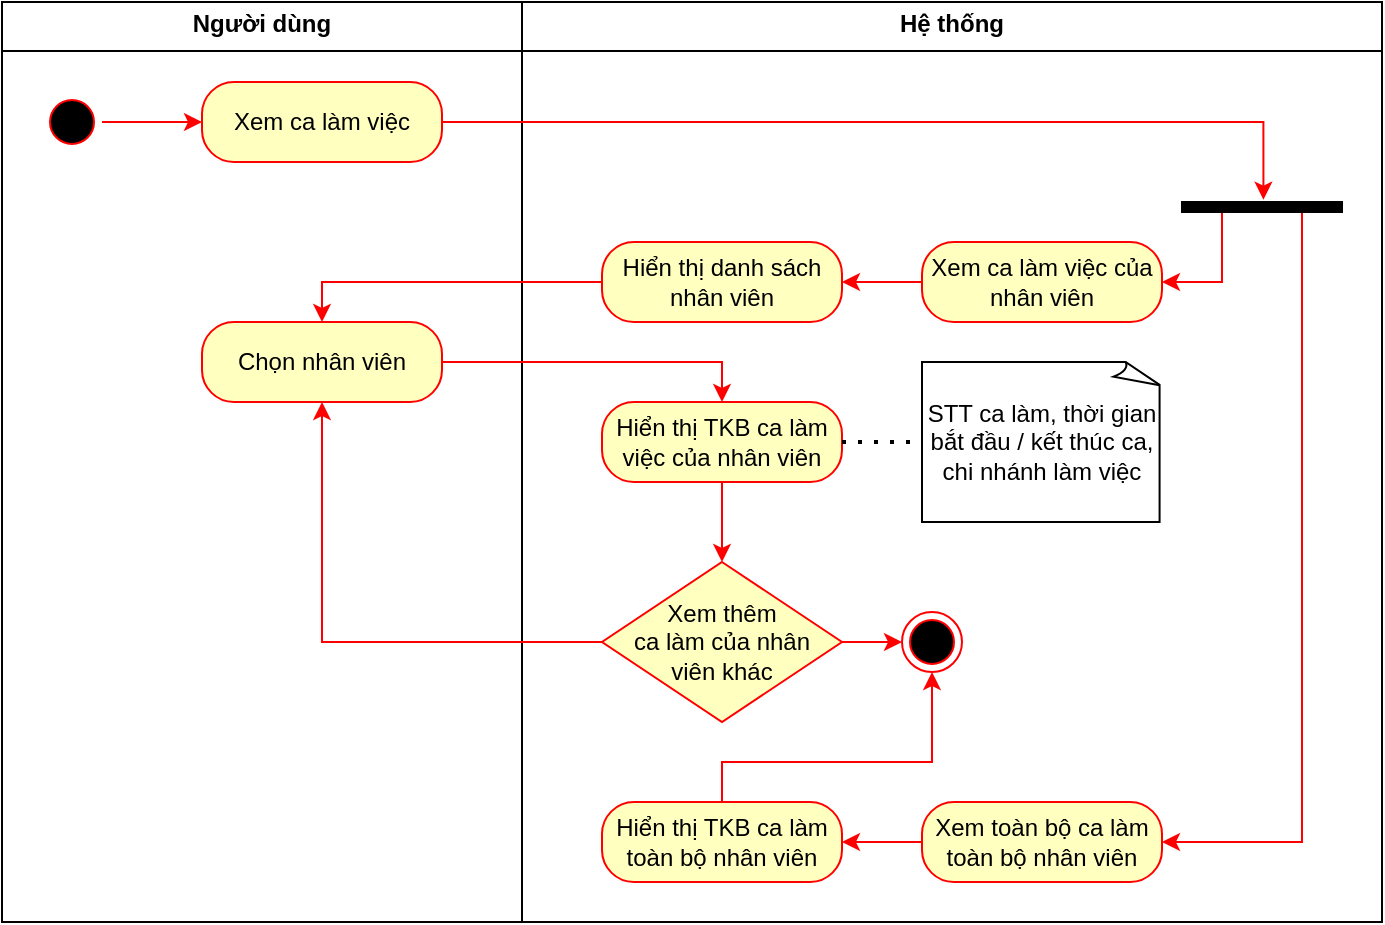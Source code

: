 <mxfile version="26.0.10">
  <diagram name="Page-1" id="J7hVwGmz75pZ2IctVEko">
    <mxGraphModel dx="976" dy="418" grid="1" gridSize="10" guides="1" tooltips="1" connect="1" arrows="1" fold="1" page="1" pageScale="1" pageWidth="850" pageHeight="1100" math="0" shadow="0">
      <root>
        <mxCell id="0" />
        <mxCell id="1" parent="0" />
        <mxCell id="FlScV6MKPYaaFeFTB3xO-60" value="&lt;p style=&quot;margin:0px;margin-top:4px;text-align:center;&quot;&gt;&lt;b&gt;Hệ thống&lt;/b&gt;&lt;/p&gt;&lt;hr size=&quot;1&quot; style=&quot;border-style:solid;&quot;&gt;&lt;div style=&quot;height:2px;&quot;&gt;&lt;/div&gt;" style="verticalAlign=top;align=left;overflow=fill;html=1;whiteSpace=wrap;" parent="1" vertex="1">
          <mxGeometry x="260" width="430" height="460" as="geometry" />
        </mxCell>
        <mxCell id="FlScV6MKPYaaFeFTB3xO-59" value="&lt;p style=&quot;margin:0px;margin-top:4px;text-align:center;&quot;&gt;&lt;b&gt;Người dùng&lt;/b&gt;&lt;/p&gt;&lt;hr size=&quot;1&quot; style=&quot;border-style:solid;&quot;&gt;&lt;div style=&quot;height:2px;&quot;&gt;&lt;/div&gt;" style="verticalAlign=top;align=left;overflow=fill;html=1;whiteSpace=wrap;" parent="1" vertex="1">
          <mxGeometry width="260" height="460" as="geometry" />
        </mxCell>
        <mxCell id="FlScV6MKPYaaFeFTB3xO-3" value="" style="ellipse;html=1;shape=startState;fillColor=#000000;strokeColor=#FF0000;" parent="1" vertex="1">
          <mxGeometry x="20" y="45" width="30" height="30" as="geometry" />
        </mxCell>
        <mxCell id="FlScV6MKPYaaFeFTB3xO-4" value="" style="edgeStyle=orthogonalEdgeStyle;rounded=0;orthogonalLoop=1;jettySize=auto;html=1;strokeColor=#FF0000;" parent="1" source="FlScV6MKPYaaFeFTB3xO-3" target="FlScV6MKPYaaFeFTB3xO-6" edge="1">
          <mxGeometry relative="1" as="geometry" />
        </mxCell>
        <mxCell id="FlScV6MKPYaaFeFTB3xO-6" value="Xem ca làm việc" style="rounded=1;whiteSpace=wrap;html=1;arcSize=40;fontColor=#000000;fillColor=#ffffc0;strokeColor=#FF0000;" parent="1" vertex="1">
          <mxGeometry x="100" y="40" width="120" height="40" as="geometry" />
        </mxCell>
        <mxCell id="FlScV6MKPYaaFeFTB3xO-11" value="" style="edgeStyle=orthogonalEdgeStyle;rounded=0;orthogonalLoop=1;jettySize=auto;html=1;strokeColor=#FF0000;" parent="1" edge="1">
          <mxGeometry relative="1" as="geometry">
            <mxPoint x="360" y="200" as="sourcePoint" />
            <mxPoint x="360" y="200" as="targetPoint" />
          </mxGeometry>
        </mxCell>
        <mxCell id="FlScV6MKPYaaFeFTB3xO-35" value="" style="edgeStyle=orthogonalEdgeStyle;rounded=0;orthogonalLoop=1;jettySize=auto;html=1;strokeColor=#FF0000;" parent="1" source="FlScV6MKPYaaFeFTB3xO-25" target="FlScV6MKPYaaFeFTB3xO-27" edge="1">
          <mxGeometry relative="1" as="geometry" />
        </mxCell>
        <mxCell id="FlScV6MKPYaaFeFTB3xO-25" value="Xem ca làm việc của nhân viên" style="rounded=1;whiteSpace=wrap;html=1;arcSize=40;fontColor=#000000;fillColor=#ffffc0;strokeColor=#FF0000;" parent="1" vertex="1">
          <mxGeometry x="460" y="120" width="120" height="40" as="geometry" />
        </mxCell>
        <mxCell id="FlScV6MKPYaaFeFTB3xO-50" value="" style="edgeStyle=orthogonalEdgeStyle;rounded=0;orthogonalLoop=1;jettySize=auto;html=1;strokeColor=#FF0000;" parent="1" source="FlScV6MKPYaaFeFTB3xO-26" target="FlScV6MKPYaaFeFTB3xO-48" edge="1">
          <mxGeometry relative="1" as="geometry" />
        </mxCell>
        <mxCell id="FlScV6MKPYaaFeFTB3xO-26" value="Xem toàn bộ ca làm toàn bộ nhân viên" style="rounded=1;whiteSpace=wrap;html=1;arcSize=40;fontColor=#000000;fillColor=#ffffc0;strokeColor=#FF0000;" parent="1" vertex="1">
          <mxGeometry x="460" y="400" width="120" height="40" as="geometry" />
        </mxCell>
        <mxCell id="FlScV6MKPYaaFeFTB3xO-38" value="" style="edgeStyle=orthogonalEdgeStyle;rounded=0;orthogonalLoop=1;jettySize=auto;html=1;strokeColor=#FF0000;" parent="1" source="FlScV6MKPYaaFeFTB3xO-27" target="FlScV6MKPYaaFeFTB3xO-28" edge="1">
          <mxGeometry relative="1" as="geometry">
            <Array as="points">
              <mxPoint x="160" y="140" />
            </Array>
          </mxGeometry>
        </mxCell>
        <mxCell id="FlScV6MKPYaaFeFTB3xO-27" value="Hiển thị danh sách nhân viên" style="rounded=1;whiteSpace=wrap;html=1;arcSize=40;fontColor=#000000;fillColor=#ffffc0;strokeColor=#FF0000;" parent="1" vertex="1">
          <mxGeometry x="300" y="120" width="120" height="40" as="geometry" />
        </mxCell>
        <mxCell id="FlScV6MKPYaaFeFTB3xO-39" value="" style="edgeStyle=orthogonalEdgeStyle;rounded=0;orthogonalLoop=1;jettySize=auto;html=1;strokeColor=#FF0000;" parent="1" source="FlScV6MKPYaaFeFTB3xO-28" target="FlScV6MKPYaaFeFTB3xO-33" edge="1">
          <mxGeometry relative="1" as="geometry">
            <Array as="points">
              <mxPoint x="360" y="180" />
            </Array>
          </mxGeometry>
        </mxCell>
        <mxCell id="FlScV6MKPYaaFeFTB3xO-28" value="Chọn nhân viên" style="rounded=1;whiteSpace=wrap;html=1;arcSize=40;fontColor=#000000;fillColor=#ffffc0;strokeColor=#FF0000;" parent="1" vertex="1">
          <mxGeometry x="100" y="160" width="120" height="40" as="geometry" />
        </mxCell>
        <mxCell id="FlScV6MKPYaaFeFTB3xO-40" style="edgeStyle=orthogonalEdgeStyle;rounded=0;orthogonalLoop=1;jettySize=auto;html=1;entryX=0.5;entryY=1;entryDx=0;entryDy=0;strokeColor=#FF0000;" parent="1" source="FlScV6MKPYaaFeFTB3xO-29" target="FlScV6MKPYaaFeFTB3xO-28" edge="1">
          <mxGeometry relative="1" as="geometry" />
        </mxCell>
        <mxCell id="FlScV6MKPYaaFeFTB3xO-46" value="" style="edgeStyle=orthogonalEdgeStyle;rounded=0;orthogonalLoop=1;jettySize=auto;html=1;strokeColor=#FF0000;" parent="1" source="FlScV6MKPYaaFeFTB3xO-29" target="FlScV6MKPYaaFeFTB3xO-45" edge="1">
          <mxGeometry relative="1" as="geometry" />
        </mxCell>
        <mxCell id="FlScV6MKPYaaFeFTB3xO-29" value="Xem thêm&lt;br&gt;ca làm của nhân&lt;div&gt;viên khác&lt;br&gt;&lt;/div&gt;" style="rhombus;whiteSpace=wrap;html=1;fontColor=#000000;fillColor=#ffffc0;strokeColor=#FF0000;" parent="1" vertex="1">
          <mxGeometry x="300" y="280" width="120" height="80" as="geometry" />
        </mxCell>
        <mxCell id="FlScV6MKPYaaFeFTB3xO-43" style="edgeStyle=orthogonalEdgeStyle;rounded=0;orthogonalLoop=1;jettySize=auto;html=1;entryX=0.5;entryY=0;entryDx=0;entryDy=0;strokeColor=#FF0000;" parent="1" source="FlScV6MKPYaaFeFTB3xO-33" target="FlScV6MKPYaaFeFTB3xO-29" edge="1">
          <mxGeometry relative="1" as="geometry" />
        </mxCell>
        <mxCell id="FlScV6MKPYaaFeFTB3xO-33" value="Hiển thị TKB ca làm việc của nhân viên" style="rounded=1;whiteSpace=wrap;html=1;arcSize=40;fontColor=#000000;fillColor=#ffffc0;strokeColor=#FF0000;" parent="1" vertex="1">
          <mxGeometry x="300" y="200" width="120" height="40" as="geometry" />
        </mxCell>
        <mxCell id="FlScV6MKPYaaFeFTB3xO-34" value="STT ca làm, thời gian bắt đầu / kết thúc ca, chi nhánh làm việc" style="whiteSpace=wrap;html=1;shape=mxgraph.basic.document;align=center;strokeColor=#000000;" parent="1" vertex="1">
          <mxGeometry x="460" y="180" width="120" height="80" as="geometry" />
        </mxCell>
        <mxCell id="FlScV6MKPYaaFeFTB3xO-45" value="" style="ellipse;html=1;shape=endState;fillColor=#000000;strokeColor=#FF0000;" parent="1" vertex="1">
          <mxGeometry x="450" y="305" width="30" height="30" as="geometry" />
        </mxCell>
        <mxCell id="FlScV6MKPYaaFeFTB3xO-47" value="" style="endArrow=none;dashed=1;html=1;dashPattern=1 3;strokeWidth=2;rounded=0;entryX=0;entryY=0.5;entryDx=0;entryDy=0;entryPerimeter=0;strokeColor=#000000;" parent="1" target="FlScV6MKPYaaFeFTB3xO-34" edge="1">
          <mxGeometry width="50" height="50" relative="1" as="geometry">
            <mxPoint x="420" y="220" as="sourcePoint" />
            <mxPoint x="450" y="220" as="targetPoint" />
          </mxGeometry>
        </mxCell>
        <mxCell id="FlScV6MKPYaaFeFTB3xO-64" style="edgeStyle=orthogonalEdgeStyle;rounded=0;orthogonalLoop=1;jettySize=auto;html=1;entryX=0.5;entryY=1;entryDx=0;entryDy=0;strokeColor=light-dark(#FF0000,#FFFFFF);" parent="1" source="FlScV6MKPYaaFeFTB3xO-48" target="FlScV6MKPYaaFeFTB3xO-45" edge="1">
          <mxGeometry relative="1" as="geometry">
            <Array as="points">
              <mxPoint x="360" y="380" />
              <mxPoint x="465" y="380" />
            </Array>
          </mxGeometry>
        </mxCell>
        <mxCell id="FlScV6MKPYaaFeFTB3xO-48" value="Hiển thị TKB ca làm toàn bộ nhân viên" style="rounded=1;whiteSpace=wrap;html=1;arcSize=40;fontColor=#000000;fillColor=#ffffc0;strokeColor=#FF0000;" parent="1" vertex="1">
          <mxGeometry x="300" y="400" width="120" height="40" as="geometry" />
        </mxCell>
        <mxCell id="FlScV6MKPYaaFeFTB3xO-54" style="edgeStyle=orthogonalEdgeStyle;rounded=0;orthogonalLoop=1;jettySize=auto;html=1;entryX=1;entryY=0.5;entryDx=0;entryDy=0;strokeColor=#FF0000;" parent="1" source="FlScV6MKPYaaFeFTB3xO-52" target="FlScV6MKPYaaFeFTB3xO-25" edge="1">
          <mxGeometry relative="1" as="geometry">
            <Array as="points">
              <mxPoint x="610" y="140" />
            </Array>
          </mxGeometry>
        </mxCell>
        <mxCell id="FlScV6MKPYaaFeFTB3xO-55" style="edgeStyle=orthogonalEdgeStyle;rounded=0;orthogonalLoop=1;jettySize=auto;html=1;entryX=1;entryY=0.5;entryDx=0;entryDy=0;strokeColor=#FF0000;" parent="1" source="FlScV6MKPYaaFeFTB3xO-52" target="FlScV6MKPYaaFeFTB3xO-26" edge="1">
          <mxGeometry relative="1" as="geometry">
            <mxPoint x="630" y="210" as="targetPoint" />
            <Array as="points">
              <mxPoint x="650" y="420" />
            </Array>
          </mxGeometry>
        </mxCell>
        <mxCell id="FlScV6MKPYaaFeFTB3xO-52" value="" style="html=1;points=[];perimeter=orthogonalPerimeter;fillColor=strokeColor;direction=south;strokeColor=#000000;" parent="1" vertex="1">
          <mxGeometry x="590" y="100" width="80" height="5" as="geometry" />
        </mxCell>
        <mxCell id="FlScV6MKPYaaFeFTB3xO-53" style="edgeStyle=orthogonalEdgeStyle;rounded=0;orthogonalLoop=1;jettySize=auto;html=1;entryX=-0.232;entryY=0.491;entryDx=0;entryDy=0;entryPerimeter=0;strokeColor=#FF0000;" parent="1" source="FlScV6MKPYaaFeFTB3xO-6" target="FlScV6MKPYaaFeFTB3xO-52" edge="1">
          <mxGeometry relative="1" as="geometry" />
        </mxCell>
      </root>
    </mxGraphModel>
  </diagram>
</mxfile>

